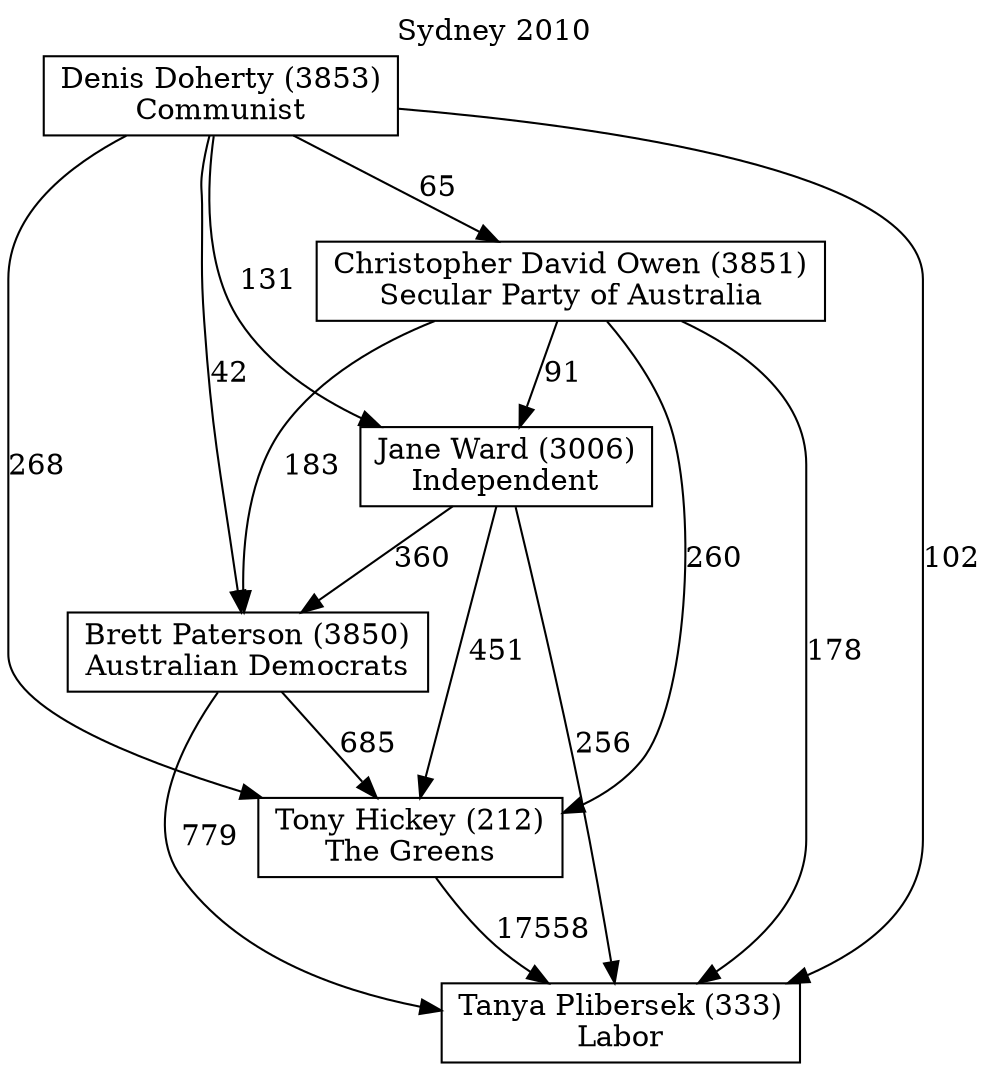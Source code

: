 // House preference flow
digraph "Tanya Plibersek (333)_Sydney_2010" {
	graph [label="Sydney 2010" labelloc=t mclimit=10]
	node [shape=box]
	"Brett Paterson (3850)" [label="Brett Paterson (3850)
Australian Democrats"]
	"Christopher David Owen (3851)" [label="Christopher David Owen (3851)
Secular Party of Australia"]
	"Denis Doherty (3853)" [label="Denis Doherty (3853)
Communist"]
	"Jane Ward (3006)" [label="Jane Ward (3006)
Independent"]
	"Tanya Plibersek (333)" [label="Tanya Plibersek (333)
Labor"]
	"Tony Hickey (212)" [label="Tony Hickey (212)
The Greens"]
	"Brett Paterson (3850)" -> "Tanya Plibersek (333)" [label=779]
	"Brett Paterson (3850)" -> "Tony Hickey (212)" [label=685]
	"Christopher David Owen (3851)" -> "Brett Paterson (3850)" [label=183]
	"Christopher David Owen (3851)" -> "Jane Ward (3006)" [label=91]
	"Christopher David Owen (3851)" -> "Tanya Plibersek (333)" [label=178]
	"Christopher David Owen (3851)" -> "Tony Hickey (212)" [label=260]
	"Denis Doherty (3853)" -> "Brett Paterson (3850)" [label=42]
	"Denis Doherty (3853)" -> "Christopher David Owen (3851)" [label=65]
	"Denis Doherty (3853)" -> "Jane Ward (3006)" [label=131]
	"Denis Doherty (3853)" -> "Tanya Plibersek (333)" [label=102]
	"Denis Doherty (3853)" -> "Tony Hickey (212)" [label=268]
	"Jane Ward (3006)" -> "Brett Paterson (3850)" [label=360]
	"Jane Ward (3006)" -> "Tanya Plibersek (333)" [label=256]
	"Jane Ward (3006)" -> "Tony Hickey (212)" [label=451]
	"Tony Hickey (212)" -> "Tanya Plibersek (333)" [label=17558]
}
